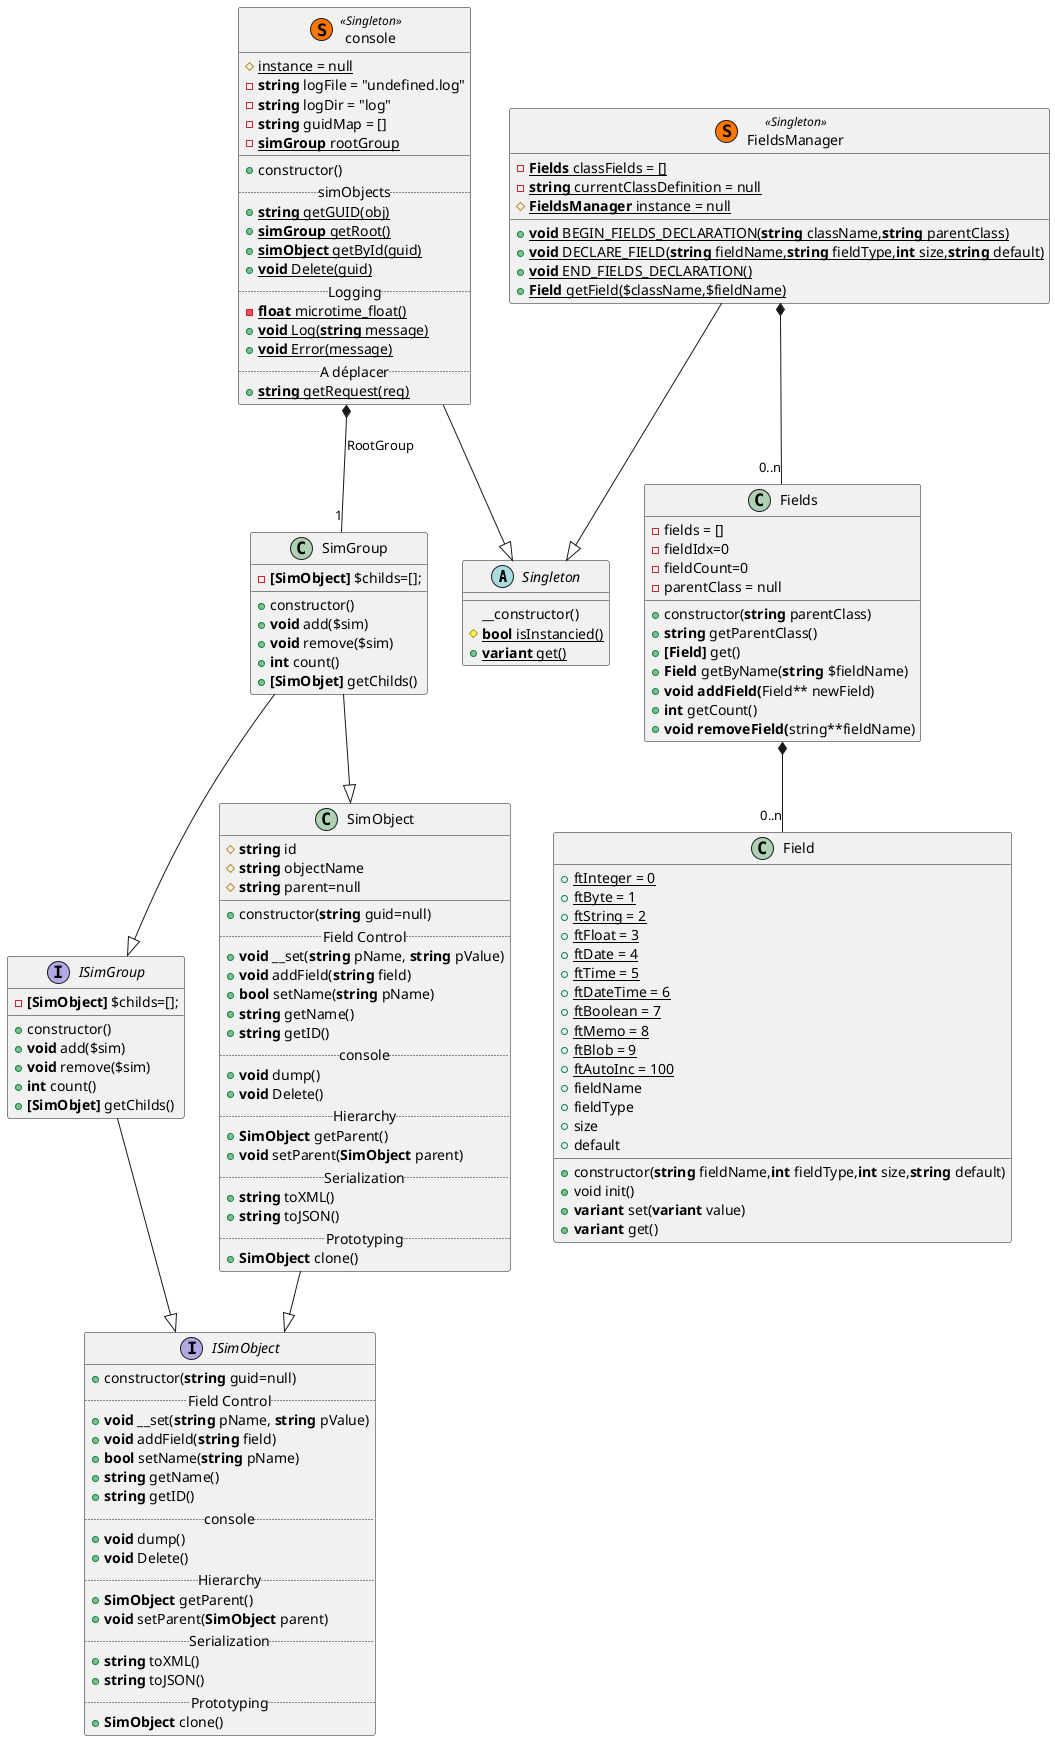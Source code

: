 @startuml system
abstract class Singleton {
    __constructor()
    # {static} **bool** isInstancied()
    + {static} **variant** get() 
}

class console << (S,#FF7700) Singleton >> {
    # {static} instance = null
    - **string** logFile = "undefined.log"
    - **string** logDir = "log"
    - **string** guidMap = []
    - **simGroup** {static} rootGroup
    __
    + constructor()
    .. simObjects ..
    + {static} **string** getGUID(obj)
    + {static} **simGroup** getRoot()
    + {static} **simObject** getById(guid)
    + {static} **void** Delete(guid)
    .. Logging ..
    - {static} **float** microtime_float()
    + {static} **void** Log(**string** message)
    + {static} **void** Error(message)
    .. A déplacer ..
    + {static} **string** getRequest(req)
}
console --|> Singleton
class Field {
    + {static} ftInteger = 0
    + {static} ftByte = 1
    + {static} ftString = 2
    + {static} ftFloat = 3
    + {static} ftDate = 4
    + {static} ftTime = 5
    + {static} ftDateTime = 6
    + {static} ftBoolean = 7
    + {static} ftMemo = 8
    + {static} ftBlob = 9
    + {static} ftAutoInc = 100
    + fieldName
    + fieldType
    + size
    + default
    + constructor(**string** fieldName,**int** fieldType,**int** size,**string** default)
    + void init()
    + **variant** set(**variant** value)
    + **variant** get()
}
class Fields {
    - fields = []
    - fieldIdx=0
    - fieldCount=0
    - parentClass = null
    + constructor(**string** parentClass)
    + **string** getParentClass()
    + **[Field]** get() 
    + **Field** getByName(**string** $fieldName)
    + **void addField(**Field** newField) 
    + **int** getCount()
    + **void removeField(**string**fieldName) 
}
class FieldsManager << (S,#FF7700) Singleton >> {
    - {static} **Fields** classFields = []
    - {static} **string** currentClassDefinition = null
    # {static} **FieldsManager** instance = null
    __
    + {static} **void** BEGIN_FIELDS_DECLARATION(**string** className,**string** parentClass)
    + {static} **void** DECLARE_FIELD(**string** fieldName,**string** fieldType,**int** size,**string** default)
    + {static} **void** END_FIELDS_DECLARATION()
    + {static} **Field** getField($className,$fieldName)
}
FieldsManager --|> Singleton
FieldsManager *-- "0..n" Fields
Fields *-- "0..n" Field
class SimObject{
    # **string** id
    # **string** objectName
    # **string** parent=null
    __
    + constructor(**string** guid=null)
    .. Field Control ..
    + **void** __set(**string** pName, **string** pValue)
    + **void** addField(**string** field)
    + **bool** setName(**string** pName) 
    + **string** getName() 
    + **string** getID() 
    .. console ..
    + **void** dump()
    + **void** Delete()
    .. Hierarchy ..
    + **SimObject** getParent() 
    + **void** setParent(**SimObject** parent) 
    .. Serialization ..
    + **string** toXML() 
    + **string** toJSON() 
    .. Prototyping ..
    + **SimObject** clone()
}
interface ISimObject{
    + constructor(**string** guid=null)
    .. Field Control ..
    + **void** __set(**string** pName, **string** pValue)
    + **void** addField(**string** field)
    + **bool** setName(**string** pName) 
    + **string** getName() 
    + **string** getID() 
    .. console ..
    + **void** dump()
    + **void** Delete()
    .. Hierarchy ..
    + **SimObject** getParent() 
    + **void** setParent(**SimObject** parent) 
    .. Serialization ..
    + **string** toXML() 
    + **string** toJSON() 
    .. Prototyping ..
    + **SimObject** clone()
}
SimObject --|> ISimObject
class SimGroup  {
    - **[SimObject]** $childs=[];
    __
    + constructor()
    + **void** add($sim)
    + **void** remove($sim)
    + **int** count()
    + **[SimObjet]** getChilds()
}
interface ISimGroup  {
    - **[SimObject]** $childs=[];
    __
    + constructor()
    + **void** add($sim)
    + **void** remove($sim)
    + **int** count()
    + **[SimObjet]** getChilds()
}
SimGroup --|> SimObject
SimGroup --|> ISimGroup
ISimGroup --|> ISimObject
console *-- "1" SimGroup : RootGroup
@enduml
